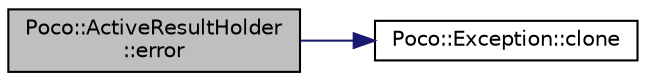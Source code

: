 digraph "Poco::ActiveResultHolder::error"
{
 // LATEX_PDF_SIZE
  edge [fontname="Helvetica",fontsize="10",labelfontname="Helvetica",labelfontsize="10"];
  node [fontname="Helvetica",fontsize="10",shape=record];
  rankdir="LR";
  Node1 [label="Poco::ActiveResultHolder\l::error",height=0.2,width=0.4,color="black", fillcolor="grey75", style="filled", fontcolor="black",tooltip="Sets the exception."];
  Node1 -> Node2 [color="midnightblue",fontsize="10",style="solid"];
  Node2 [label="Poco::Exception::clone",height=0.2,width=0.4,color="black", fillcolor="white", style="filled",URL="$classPoco_1_1Exception.html#a1fdf3095edf56a690f81e89d20cb55ee",tooltip=" "];
}
